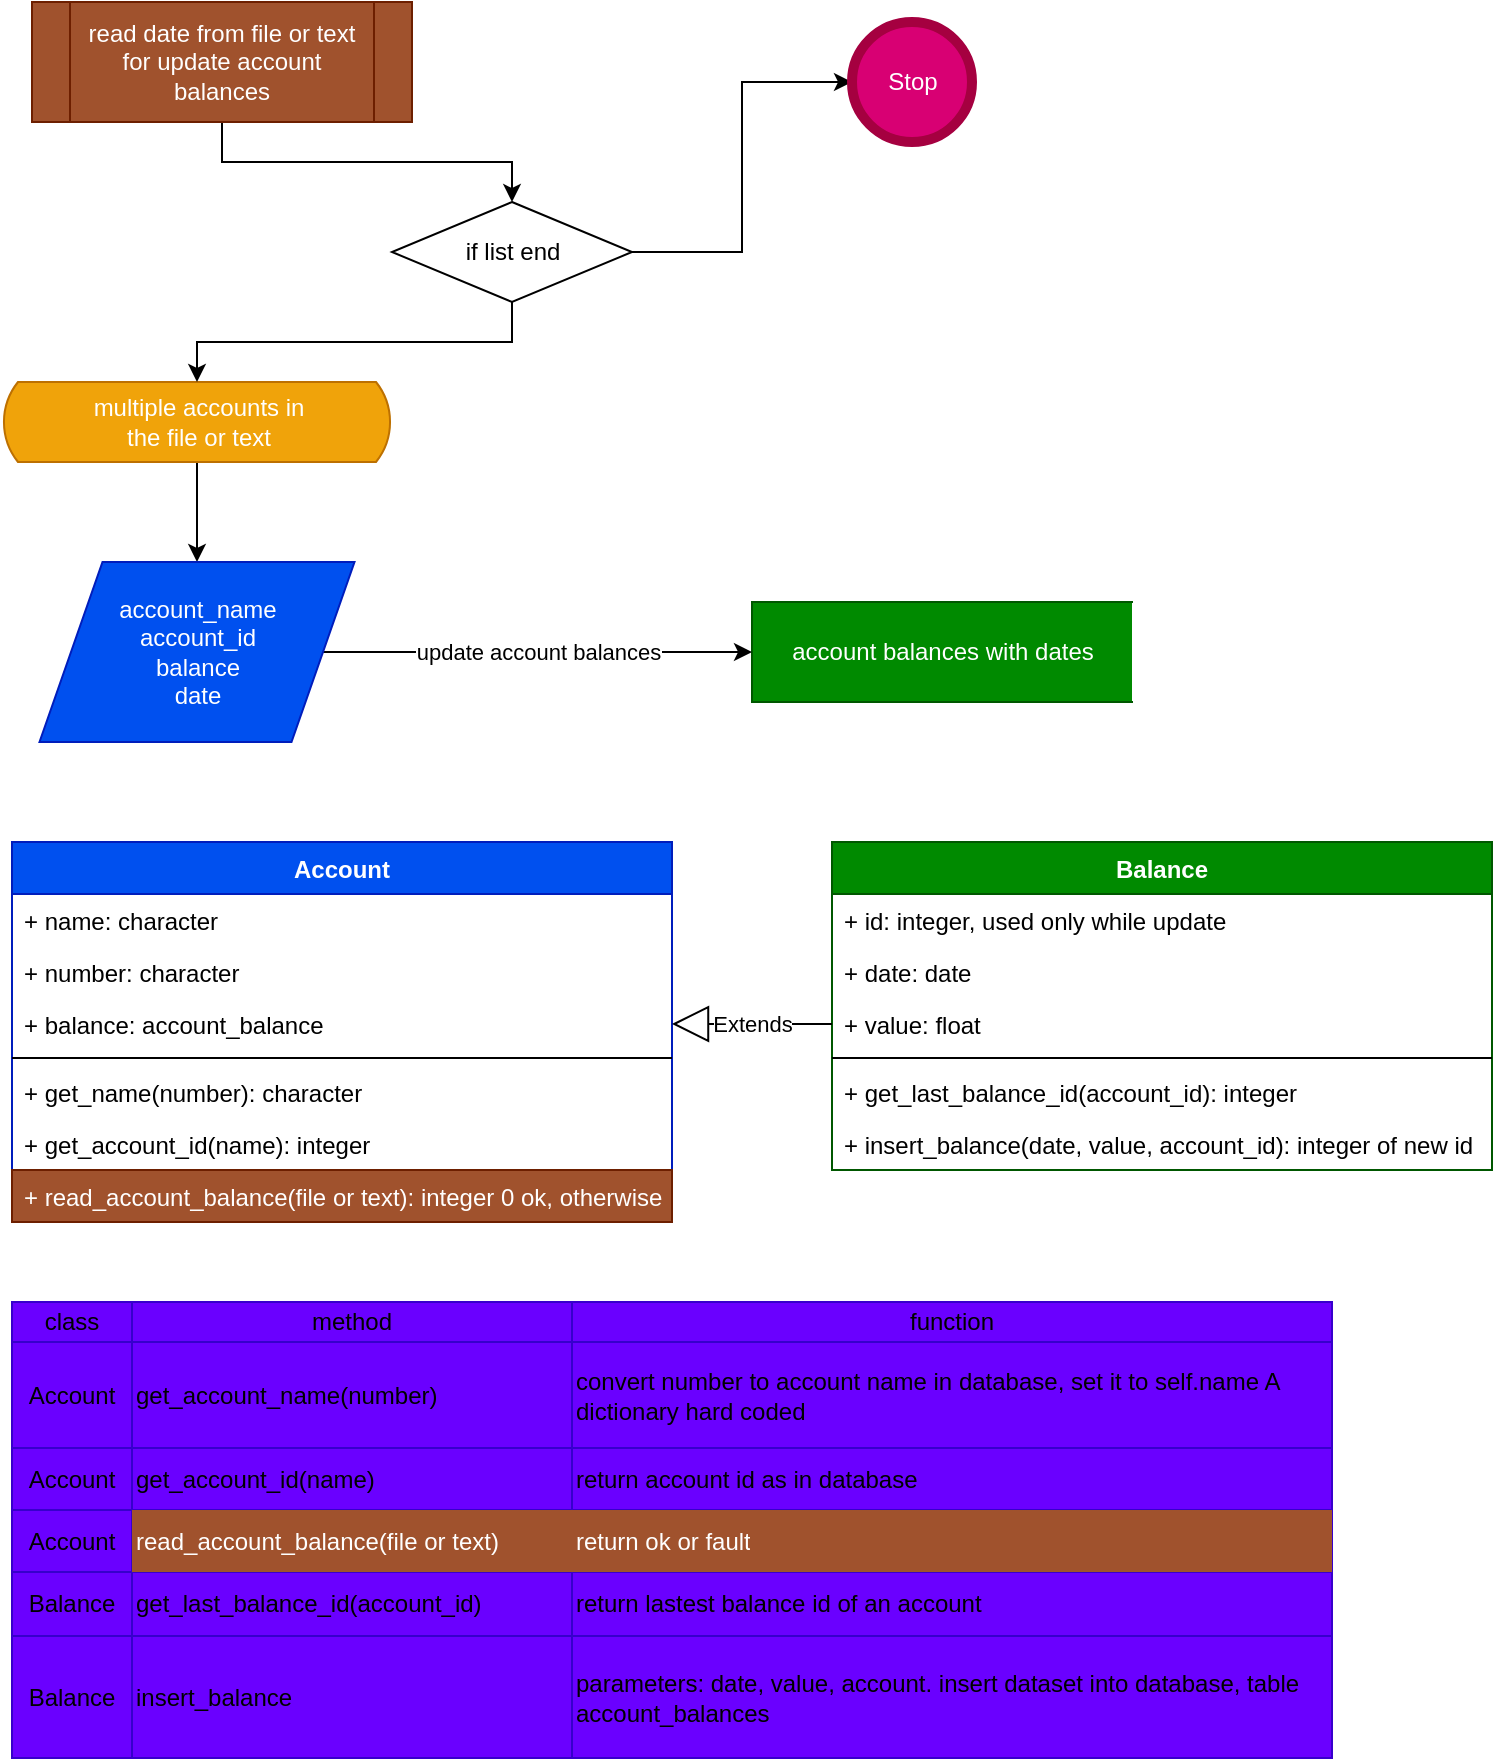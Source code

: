 <mxfile version="13.10.0" type="embed" pages="2">
    <diagram id="4n6ECPaNXWi29JqTkvSf" name="account">
        <mxGraphModel dx="843" dy="710" grid="1" gridSize="10" guides="1" tooltips="1" connect="1" arrows="1" fold="1" page="1" pageScale="1" pageWidth="850" pageHeight="1100" math="0" shadow="0">
            <root>
                <mxCell id="0"/>
                <mxCell id="1" parent="0"/>
                <mxCell id="24" style="edgeStyle=orthogonalEdgeStyle;rounded=0;orthogonalLoop=1;jettySize=auto;html=1;" parent="1" source="9" target="23" edge="1">
                    <mxGeometry relative="1" as="geometry"/>
                </mxCell>
                <mxCell id="9" value="read date from file or text for update account balances" style="shape=process;whiteSpace=wrap;html=1;backgroundOutline=1;fillColor=#a0522d;strokeColor=#6D1F00;fontColor=#ffffff;" parent="1" vertex="1">
                    <mxGeometry x="80" y="40" width="190" height="60" as="geometry"/>
                </mxCell>
                <mxCell id="13" value="account balances with dates" style="html=1;dashed=0;whitespace=wrap;shape=partialRectangle;right=0;fillColor=#008a00;strokeColor=#005700;fontColor=#ffffff;" parent="1" vertex="1">
                    <mxGeometry x="440" y="340" width="190" height="50" as="geometry"/>
                </mxCell>
                <mxCell id="22" style="edgeStyle=orthogonalEdgeStyle;rounded=0;orthogonalLoop=1;jettySize=auto;html=1;entryX=0.5;entryY=0;entryDx=0;entryDy=0;" parent="1" source="15" target="21" edge="1">
                    <mxGeometry relative="1" as="geometry"/>
                </mxCell>
                <mxCell id="15" value="multiple accounts in&lt;br&gt;the file or text" style="html=1;dashed=0;whitespace=wrap;shape=mxgraph.dfd.loop;fillColor=#f0a30a;strokeColor=#BD7000;fontColor=#ffffff;" parent="1" vertex="1">
                    <mxGeometry x="65" y="230" width="195" height="40" as="geometry"/>
                </mxCell>
                <mxCell id="29" value="update account balances" style="edgeStyle=orthogonalEdgeStyle;rounded=0;orthogonalLoop=1;jettySize=auto;html=1;entryX=0;entryY=0.5;entryDx=0;entryDy=0;" parent="1" source="21" target="13" edge="1">
                    <mxGeometry relative="1" as="geometry"/>
                </mxCell>
                <mxCell id="21" value="account_name&lt;br&gt;account_id&lt;br&gt;balance&lt;br&gt;date" style="shape=parallelogram;perimeter=parallelogramPerimeter;whiteSpace=wrap;html=1;dashed=0;fillColor=#0050ef;strokeColor=#001DBC;fontColor=#ffffff;" parent="1" vertex="1">
                    <mxGeometry x="83.75" y="320" width="157.5" height="90" as="geometry"/>
                </mxCell>
                <mxCell id="27" style="edgeStyle=orthogonalEdgeStyle;rounded=0;orthogonalLoop=1;jettySize=auto;html=1;entryX=0.5;entryY=0;entryDx=0;entryDy=0;entryPerimeter=0;" parent="1" source="23" target="15" edge="1">
                    <mxGeometry relative="1" as="geometry"/>
                </mxCell>
                <mxCell id="28" style="edgeStyle=orthogonalEdgeStyle;rounded=0;orthogonalLoop=1;jettySize=auto;html=1;entryX=0;entryY=0.5;entryDx=0;entryDy=0;" parent="1" source="23" target="26" edge="1">
                    <mxGeometry relative="1" as="geometry"/>
                </mxCell>
                <mxCell id="23" value="if list end" style="shape=rhombus;html=1;dashed=0;whitespace=wrap;perimeter=rhombusPerimeter;" parent="1" vertex="1">
                    <mxGeometry x="260" y="140" width="120" height="50" as="geometry"/>
                </mxCell>
                <mxCell id="26" value="Stop" style="shape=ellipse;html=1;dashed=0;whitespace=wrap;aspect=fixed;strokeWidth=5;perimeter=ellipsePerimeter;fillColor=#d80073;strokeColor=#A50040;fontColor=#ffffff;" parent="1" vertex="1">
                    <mxGeometry x="490" y="50" width="60" height="60" as="geometry"/>
                </mxCell>
                <mxCell id="30" value="Account" style="swimlane;fontStyle=1;align=center;verticalAlign=top;childLayout=stackLayout;horizontal=1;startSize=26;horizontalStack=0;resizeParent=1;resizeParentMax=0;resizeLast=0;collapsible=1;marginBottom=0;fillColor=#0050ef;strokeColor=#001DBC;fontColor=#ffffff;" parent="1" vertex="1">
                    <mxGeometry x="70" y="460" width="330" height="190" as="geometry"/>
                </mxCell>
                <mxCell id="31" value="+ name: character" style="text;strokeColor=none;fillColor=none;align=left;verticalAlign=top;spacingLeft=4;spacingRight=4;overflow=hidden;rotatable=0;points=[[0,0.5],[1,0.5]];portConstraint=eastwest;" parent="30" vertex="1">
                    <mxGeometry y="26" width="330" height="26" as="geometry"/>
                </mxCell>
                <mxCell id="34" value="+ number: character" style="text;strokeColor=none;fillColor=none;align=left;verticalAlign=top;spacingLeft=4;spacingRight=4;overflow=hidden;rotatable=0;points=[[0,0.5],[1,0.5]];portConstraint=eastwest;" parent="30" vertex="1">
                    <mxGeometry y="52" width="330" height="26" as="geometry"/>
                </mxCell>
                <mxCell id="52" value="+ balance: account_balance" style="text;strokeColor=none;fillColor=none;align=left;verticalAlign=top;spacingLeft=4;spacingRight=4;overflow=hidden;rotatable=0;points=[[0,0.5],[1,0.5]];portConstraint=eastwest;" parent="30" vertex="1">
                    <mxGeometry y="78" width="330" height="26" as="geometry"/>
                </mxCell>
                <mxCell id="32" value="" style="line;strokeWidth=1;fillColor=none;align=left;verticalAlign=middle;spacingTop=-1;spacingLeft=3;spacingRight=3;rotatable=0;labelPosition=right;points=[];portConstraint=eastwest;" parent="30" vertex="1">
                    <mxGeometry y="104" width="330" height="8" as="geometry"/>
                </mxCell>
                <mxCell id="33" value="+ get_name(number): character" style="text;strokeColor=none;fillColor=none;align=left;verticalAlign=top;spacingLeft=4;spacingRight=4;overflow=hidden;rotatable=0;points=[[0,0.5],[1,0.5]];portConstraint=eastwest;" parent="30" vertex="1">
                    <mxGeometry y="112" width="330" height="26" as="geometry"/>
                </mxCell>
                <mxCell id="61" value="+ get_account_id(name): integer" style="text;strokeColor=none;fillColor=none;align=left;verticalAlign=top;spacingLeft=4;spacingRight=4;overflow=hidden;rotatable=0;points=[[0,0.5],[1,0.5]];portConstraint=eastwest;" parent="30" vertex="1">
                    <mxGeometry y="138" width="330" height="26" as="geometry"/>
                </mxCell>
                <mxCell id="70" value="+ read_account_balance(file or text): integer 0 ok, otherwise failed" style="text;strokeColor=#6D1F00;fillColor=#a0522d;align=left;verticalAlign=top;spacingLeft=4;spacingRight=4;overflow=hidden;rotatable=0;points=[[0,0.5],[1,0.5]];portConstraint=eastwest;fontColor=#ffffff;" parent="30" vertex="1">
                    <mxGeometry y="164" width="330" height="26" as="geometry"/>
                </mxCell>
                <mxCell id="37" value="" style="shape=table;html=1;whiteSpace=wrap;startSize=0;container=1;collapsible=0;childLayout=tableLayout;fillColor=#6a00ff;strokeColor=#3700CC;fontColor=#ffffff;" parent="1" vertex="1">
                    <mxGeometry x="70" y="690" width="660" height="228" as="geometry"/>
                </mxCell>
                <mxCell id="38" value="" style="shape=partialRectangle;html=1;whiteSpace=wrap;collapsible=0;dropTarget=0;pointerEvents=0;fillColor=none;top=0;left=0;bottom=0;right=0;points=[[0,0.5],[1,0.5]];portConstraint=eastwest;" parent="37" vertex="1">
                    <mxGeometry width="660" height="20" as="geometry"/>
                </mxCell>
                <mxCell id="39" value="class" style="shape=partialRectangle;html=1;whiteSpace=wrap;connectable=0;fillColor=none;top=0;left=0;bottom=0;right=0;overflow=hidden;" parent="38" vertex="1">
                    <mxGeometry width="60" height="20" as="geometry"/>
                </mxCell>
                <mxCell id="40" value="method" style="shape=partialRectangle;html=1;whiteSpace=wrap;connectable=0;fillColor=none;top=0;left=0;bottom=0;right=0;overflow=hidden;" parent="38" vertex="1">
                    <mxGeometry x="60" width="220" height="20" as="geometry"/>
                </mxCell>
                <mxCell id="41" value="function" style="shape=partialRectangle;html=1;whiteSpace=wrap;connectable=0;fillColor=none;top=0;left=0;bottom=0;right=0;overflow=hidden;" parent="38" vertex="1">
                    <mxGeometry x="280" width="380" height="20" as="geometry"/>
                </mxCell>
                <mxCell id="42" value="" style="shape=partialRectangle;html=1;whiteSpace=wrap;collapsible=0;dropTarget=0;pointerEvents=0;fillColor=none;top=0;left=0;bottom=0;right=0;points=[[0,0.5],[1,0.5]];portConstraint=eastwest;" parent="37" vertex="1">
                    <mxGeometry y="20" width="660" height="53" as="geometry"/>
                </mxCell>
                <mxCell id="43" value="Account" style="shape=partialRectangle;html=1;whiteSpace=wrap;connectable=0;fillColor=none;top=0;left=0;bottom=0;right=0;overflow=hidden;" parent="42" vertex="1">
                    <mxGeometry width="60" height="53" as="geometry"/>
                </mxCell>
                <mxCell id="44" value="get_account_name(number)" style="shape=partialRectangle;html=1;whiteSpace=wrap;connectable=0;fillColor=none;top=0;left=0;bottom=0;right=0;overflow=hidden;align=left;" parent="42" vertex="1">
                    <mxGeometry x="60" width="220" height="53" as="geometry"/>
                </mxCell>
                <mxCell id="45" value="convert number to account name in database, set it to self.name A dictionary hard coded" style="shape=partialRectangle;html=1;whiteSpace=wrap;connectable=0;fillColor=none;top=0;left=0;bottom=0;right=0;overflow=hidden;align=left;" parent="42" vertex="1">
                    <mxGeometry x="280" width="380" height="53" as="geometry"/>
                </mxCell>
                <mxCell id="46" value="" style="shape=partialRectangle;html=1;whiteSpace=wrap;collapsible=0;dropTarget=0;pointerEvents=0;fillColor=none;top=0;left=0;bottom=0;right=0;points=[[0,0.5],[1,0.5]];portConstraint=eastwest;" parent="37" vertex="1">
                    <mxGeometry y="73" width="660" height="31" as="geometry"/>
                </mxCell>
                <mxCell id="47" value="Account" style="shape=partialRectangle;html=1;whiteSpace=wrap;connectable=0;fillColor=none;top=0;left=0;bottom=0;right=0;overflow=hidden;" parent="46" vertex="1">
                    <mxGeometry width="60" height="31" as="geometry"/>
                </mxCell>
                <mxCell id="48" value="get_account_id(name)" style="shape=partialRectangle;html=1;whiteSpace=wrap;connectable=0;fillColor=none;top=0;left=0;bottom=0;right=0;overflow=hidden;align=left;" parent="46" vertex="1">
                    <mxGeometry x="60" width="220" height="31" as="geometry"/>
                </mxCell>
                <mxCell id="49" value="return account id as in database" style="shape=partialRectangle;html=1;whiteSpace=wrap;connectable=0;fillColor=none;top=0;left=0;bottom=0;right=0;overflow=hidden;align=left;" parent="46" vertex="1">
                    <mxGeometry x="280" width="380" height="31" as="geometry"/>
                </mxCell>
                <mxCell id="71" value="" style="shape=partialRectangle;html=1;whiteSpace=wrap;collapsible=0;dropTarget=0;pointerEvents=0;fillColor=none;top=0;left=0;bottom=0;right=0;points=[[0,0.5],[1,0.5]];portConstraint=eastwest;" parent="37" vertex="1">
                    <mxGeometry y="104" width="660" height="31" as="geometry"/>
                </mxCell>
                <mxCell id="72" value="Account" style="shape=partialRectangle;html=1;whiteSpace=wrap;connectable=0;fillColor=none;top=0;left=0;bottom=0;right=0;overflow=hidden;" parent="71" vertex="1">
                    <mxGeometry width="60" height="31" as="geometry"/>
                </mxCell>
                <mxCell id="73" value="read_account_balance(file or text)" style="shape=partialRectangle;html=1;whiteSpace=wrap;connectable=0;fillColor=#a0522d;top=0;left=0;bottom=0;right=0;overflow=hidden;align=left;strokeColor=#6D1F00;fontColor=#ffffff;" parent="71" vertex="1">
                    <mxGeometry x="60" width="220" height="31" as="geometry"/>
                </mxCell>
                <mxCell id="74" value="return ok or fault" style="shape=partialRectangle;html=1;whiteSpace=wrap;connectable=0;fillColor=#a0522d;top=0;left=0;bottom=0;right=0;overflow=hidden;align=left;strokeColor=#6D1F00;fontColor=#ffffff;" parent="71" vertex="1">
                    <mxGeometry x="280" width="380" height="31" as="geometry"/>
                </mxCell>
                <mxCell id="62" value="" style="shape=partialRectangle;html=1;whiteSpace=wrap;collapsible=0;dropTarget=0;pointerEvents=0;fillColor=none;top=0;left=0;bottom=0;right=0;points=[[0,0.5],[1,0.5]];portConstraint=eastwest;" parent="37" vertex="1">
                    <mxGeometry y="135" width="660" height="32" as="geometry"/>
                </mxCell>
                <mxCell id="63" value="Balance" style="shape=partialRectangle;html=1;whiteSpace=wrap;connectable=0;fillColor=none;top=0;left=0;bottom=0;right=0;overflow=hidden;" parent="62" vertex="1">
                    <mxGeometry width="60" height="32" as="geometry"/>
                </mxCell>
                <mxCell id="64" value="get_last_balance_id(account_id)" style="shape=partialRectangle;html=1;whiteSpace=wrap;connectable=0;fillColor=none;top=0;left=0;bottom=0;right=0;overflow=hidden;align=left;" parent="62" vertex="1">
                    <mxGeometry x="60" width="220" height="32" as="geometry"/>
                </mxCell>
                <mxCell id="65" value="return lastest balance id of an account" style="shape=partialRectangle;html=1;whiteSpace=wrap;connectable=0;fillColor=none;top=0;left=0;bottom=0;right=0;overflow=hidden;align=left;" parent="62" vertex="1">
                    <mxGeometry x="280" width="380" height="32" as="geometry"/>
                </mxCell>
                <mxCell id="66" value="" style="shape=partialRectangle;html=1;whiteSpace=wrap;collapsible=0;dropTarget=0;pointerEvents=0;fillColor=none;top=0;left=0;bottom=0;right=0;points=[[0,0.5],[1,0.5]];portConstraint=eastwest;" parent="37" vertex="1">
                    <mxGeometry y="167" width="660" height="61" as="geometry"/>
                </mxCell>
                <mxCell id="67" value="Balance" style="shape=partialRectangle;html=1;whiteSpace=wrap;connectable=0;fillColor=none;top=0;left=0;bottom=0;right=0;overflow=hidden;" parent="66" vertex="1">
                    <mxGeometry width="60" height="61" as="geometry"/>
                </mxCell>
                <mxCell id="68" value="insert_balance" style="shape=partialRectangle;html=1;whiteSpace=wrap;connectable=0;fillColor=none;top=0;left=0;bottom=0;right=0;overflow=hidden;align=left;" parent="66" vertex="1">
                    <mxGeometry x="60" width="220" height="61" as="geometry"/>
                </mxCell>
                <mxCell id="69" value="parameters: date, value, account. insert dataset into database, table account_balances" style="shape=partialRectangle;html=1;whiteSpace=wrap;connectable=0;fillColor=none;top=0;left=0;bottom=0;right=0;overflow=hidden;align=left;" parent="66" vertex="1">
                    <mxGeometry x="280" width="380" height="61" as="geometry"/>
                </mxCell>
                <mxCell id="53" value="Balance" style="swimlane;fontStyle=1;align=center;verticalAlign=top;childLayout=stackLayout;horizontal=1;startSize=26;horizontalStack=0;resizeParent=1;resizeParentMax=0;resizeLast=0;collapsible=1;marginBottom=0;fillColor=#008a00;strokeColor=#005700;fontColor=#ffffff;" parent="1" vertex="1">
                    <mxGeometry x="480" y="460" width="330" height="164" as="geometry"/>
                </mxCell>
                <mxCell id="54" value="+ id: integer, used only while update" style="text;strokeColor=none;fillColor=none;align=left;verticalAlign=top;spacingLeft=4;spacingRight=4;overflow=hidden;rotatable=0;points=[[0,0.5],[1,0.5]];portConstraint=eastwest;" parent="53" vertex="1">
                    <mxGeometry y="26" width="330" height="26" as="geometry"/>
                </mxCell>
                <mxCell id="58" value="+ date: date" style="text;strokeColor=none;fillColor=none;align=left;verticalAlign=top;spacingLeft=4;spacingRight=4;overflow=hidden;rotatable=0;points=[[0,0.5],[1,0.5]];portConstraint=eastwest;" parent="53" vertex="1">
                    <mxGeometry y="52" width="330" height="26" as="geometry"/>
                </mxCell>
                <mxCell id="59" value="+ value: float" style="text;strokeColor=none;fillColor=none;align=left;verticalAlign=top;spacingLeft=4;spacingRight=4;overflow=hidden;rotatable=0;points=[[0,0.5],[1,0.5]];portConstraint=eastwest;" parent="53" vertex="1">
                    <mxGeometry y="78" width="330" height="26" as="geometry"/>
                </mxCell>
                <mxCell id="55" value="" style="line;strokeWidth=1;fillColor=none;align=left;verticalAlign=middle;spacingTop=-1;spacingLeft=3;spacingRight=3;rotatable=0;labelPosition=right;points=[];portConstraint=eastwest;" parent="53" vertex="1">
                    <mxGeometry y="104" width="330" height="8" as="geometry"/>
                </mxCell>
                <mxCell id="56" value="+ get_last_balance_id(account_id): integer" style="text;strokeColor=none;fillColor=none;align=left;verticalAlign=top;spacingLeft=4;spacingRight=4;overflow=hidden;rotatable=0;points=[[0,0.5],[1,0.5]];portConstraint=eastwest;" parent="53" vertex="1">
                    <mxGeometry y="112" width="330" height="26" as="geometry"/>
                </mxCell>
                <mxCell id="60" value="+ insert_balance(date, value, account_id): integer of new id" style="text;strokeColor=none;fillColor=none;align=left;verticalAlign=top;spacingLeft=4;spacingRight=4;overflow=hidden;rotatable=0;points=[[0,0.5],[1,0.5]];portConstraint=eastwest;" parent="53" vertex="1">
                    <mxGeometry y="138" width="330" height="26" as="geometry"/>
                </mxCell>
                <mxCell id="75" value="Extends" style="endArrow=block;endSize=16;endFill=0;html=1;entryX=1;entryY=0.5;entryDx=0;entryDy=0;exitX=0;exitY=0.5;exitDx=0;exitDy=0;" edge="1" parent="1" source="59" target="52">
                    <mxGeometry width="160" relative="1" as="geometry">
                        <mxPoint x="340" y="470" as="sourcePoint"/>
                        <mxPoint x="500" y="470" as="targetPoint"/>
                    </mxGeometry>
                </mxCell>
            </root>
        </mxGraphModel>
    </diagram>
    <diagram id="v50gg0CNN4gEC7kNhmgE" name="date parameter2postgreSQL">
        <mxGraphModel dx="843" dy="710" grid="1" gridSize="10" guides="1" tooltips="1" connect="1" arrows="1" fold="1" page="1" pageScale="1" pageWidth="850" pageHeight="1100" math="0" shadow="0">
            <root>
                <mxCell id="wmS4VHIOo08NQSp7PuoV-0"/>
                <mxCell id="wmS4VHIOo08NQSp7PuoV-1" parent="wmS4VHIOo08NQSp7PuoV-0"/>
                <mxCell id="AKeME5_nw39kSmBTiTqw-1" value="isoformat" style="edgeStyle=orthogonalEdgeStyle;rounded=0;orthogonalLoop=1;jettySize=auto;html=1;" edge="1" parent="wmS4VHIOo08NQSp7PuoV-1" source="wmS4VHIOo08NQSp7PuoV-2" target="AKeME5_nw39kSmBTiTqw-0">
                    <mxGeometry relative="1" as="geometry"/>
                </mxCell>
                <mxCell id="wmS4VHIOo08NQSp7PuoV-2" value="string of&lt;br&gt;&amp;nbsp;year-month-day" style="shape=step;perimeter=stepPerimeter;whiteSpace=wrap;html=1;fixedSize=1;align=center;" vertex="1" parent="wmS4VHIOo08NQSp7PuoV-1">
                    <mxGeometry x="60" y="70" width="140" height="80" as="geometry"/>
                </mxCell>
                <mxCell id="AKeME5_nw39kSmBTiTqw-4" value="function&lt;br&gt;using&lt;br&gt;it" style="edgeStyle=orthogonalEdgeStyle;rounded=0;orthogonalLoop=1;jettySize=auto;html=1;" edge="1" parent="wmS4VHIOo08NQSp7PuoV-1" source="AKeME5_nw39kSmBTiTqw-0" target="AKeME5_nw39kSmBTiTqw-3">
                    <mxGeometry relative="1" as="geometry"/>
                </mxCell>
                <mxCell id="AKeME5_nw39kSmBTiTqw-0" value="&lt;div style=&quot;text-align: center&quot;&gt;&lt;span&gt;python data type datetime.date&lt;/span&gt;&lt;/div&gt;" style="shape=step;perimeter=stepPerimeter;whiteSpace=wrap;html=1;fixedSize=1;align=left;" vertex="1" parent="wmS4VHIOo08NQSp7PuoV-1">
                    <mxGeometry x="310" y="70" width="140" height="80" as="geometry"/>
                </mxCell>
                <mxCell id="AKeME5_nw39kSmBTiTqw-3" value="call postgreSQL&lt;br&gt;&amp;nbsp;function with it" style="shape=step;perimeter=stepPerimeter;whiteSpace=wrap;html=1;fixedSize=1;align=center;" vertex="1" parent="wmS4VHIOo08NQSp7PuoV-1">
                    <mxGeometry x="510" y="70" width="190" height="80" as="geometry"/>
                </mxCell>
                <mxCell id="AKeME5_nw39kSmBTiTqw-5" value="or?" style="edgeStyle=elbowEdgeStyle;elbow=horizontal;endArrow=classic;html=1;exitX=0.438;exitY=1.044;exitDx=0;exitDy=0;entryX=0.5;entryY=1;entryDx=0;entryDy=0;exitPerimeter=0;" edge="1" parent="wmS4VHIOo08NQSp7PuoV-1" source="wmS4VHIOo08NQSp7PuoV-2" target="AKeME5_nw39kSmBTiTqw-3">
                    <mxGeometry width="50" height="50" relative="1" as="geometry">
                        <mxPoint x="410" y="370" as="sourcePoint"/>
                        <mxPoint x="460" y="320" as="targetPoint"/>
                        <Array as="points">
                            <mxPoint x="480" y="250"/>
                            <mxPoint x="220" y="280"/>
                        </Array>
                    </mxGeometry>
                </mxCell>
            </root>
        </mxGraphModel>
    </diagram>
</mxfile>